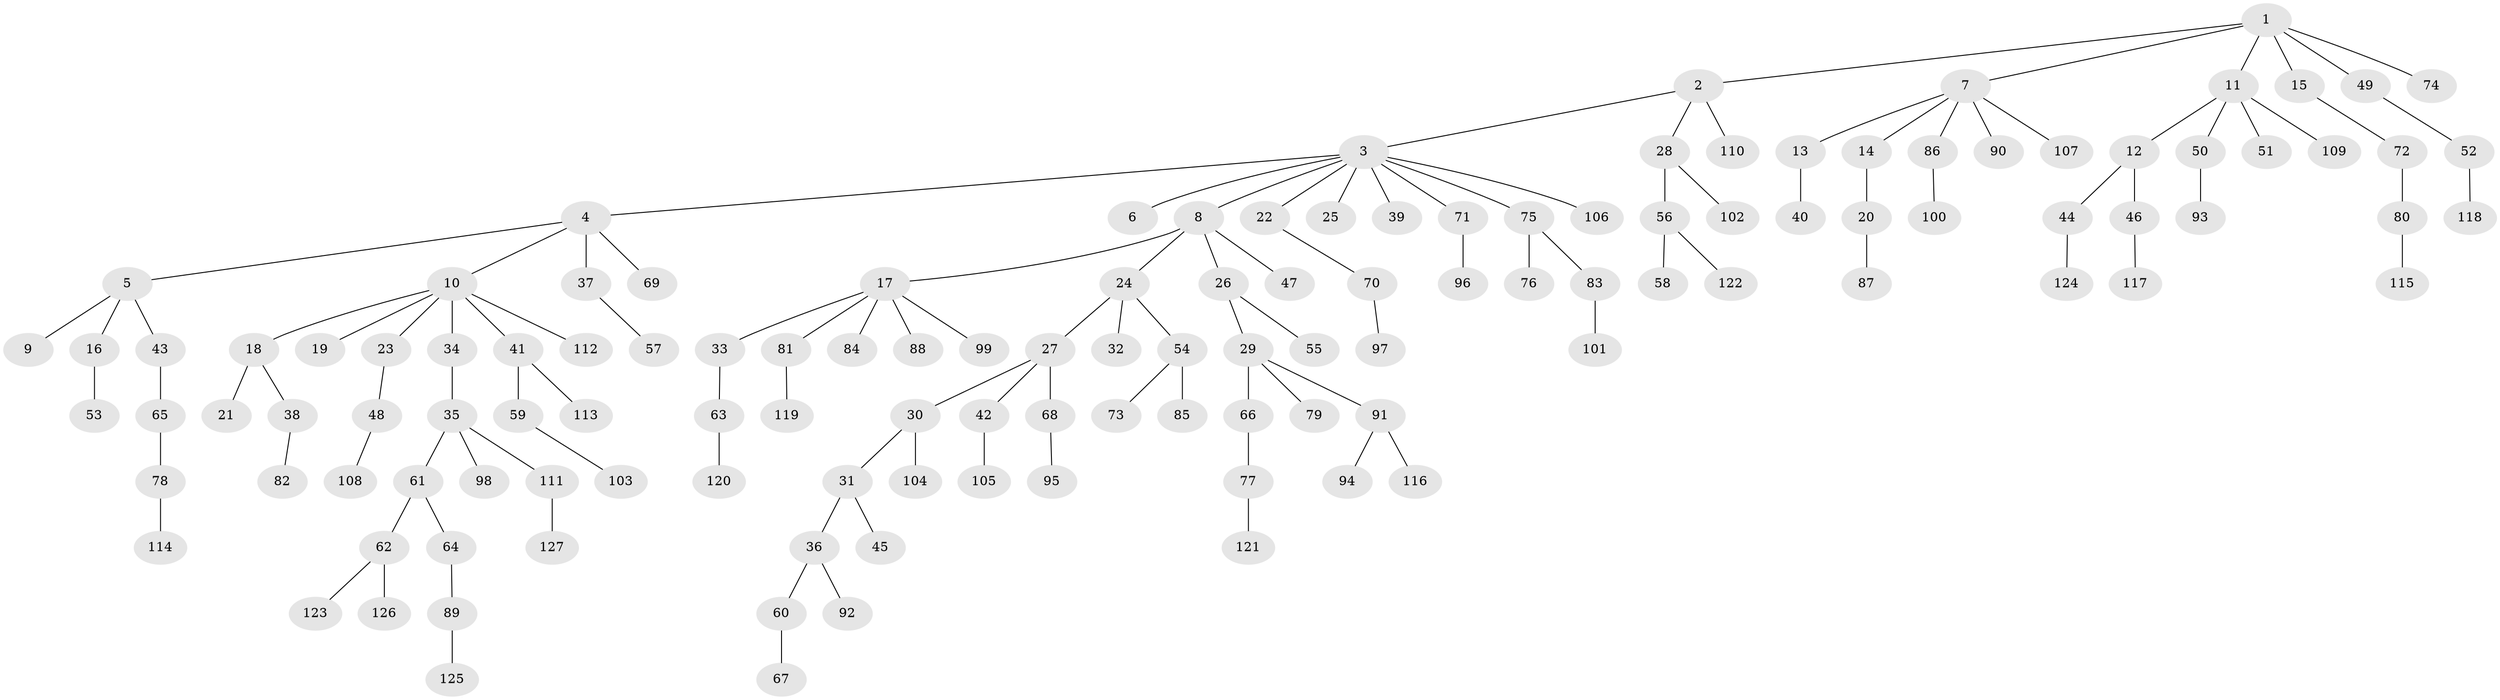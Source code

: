 // Generated by graph-tools (version 1.1) at 2025/52/03/09/25 04:52:46]
// undirected, 127 vertices, 126 edges
graph export_dot {
graph [start="1"]
  node [color=gray90,style=filled];
  1;
  2;
  3;
  4;
  5;
  6;
  7;
  8;
  9;
  10;
  11;
  12;
  13;
  14;
  15;
  16;
  17;
  18;
  19;
  20;
  21;
  22;
  23;
  24;
  25;
  26;
  27;
  28;
  29;
  30;
  31;
  32;
  33;
  34;
  35;
  36;
  37;
  38;
  39;
  40;
  41;
  42;
  43;
  44;
  45;
  46;
  47;
  48;
  49;
  50;
  51;
  52;
  53;
  54;
  55;
  56;
  57;
  58;
  59;
  60;
  61;
  62;
  63;
  64;
  65;
  66;
  67;
  68;
  69;
  70;
  71;
  72;
  73;
  74;
  75;
  76;
  77;
  78;
  79;
  80;
  81;
  82;
  83;
  84;
  85;
  86;
  87;
  88;
  89;
  90;
  91;
  92;
  93;
  94;
  95;
  96;
  97;
  98;
  99;
  100;
  101;
  102;
  103;
  104;
  105;
  106;
  107;
  108;
  109;
  110;
  111;
  112;
  113;
  114;
  115;
  116;
  117;
  118;
  119;
  120;
  121;
  122;
  123;
  124;
  125;
  126;
  127;
  1 -- 2;
  1 -- 7;
  1 -- 11;
  1 -- 15;
  1 -- 49;
  1 -- 74;
  2 -- 3;
  2 -- 28;
  2 -- 110;
  3 -- 4;
  3 -- 6;
  3 -- 8;
  3 -- 22;
  3 -- 25;
  3 -- 39;
  3 -- 71;
  3 -- 75;
  3 -- 106;
  4 -- 5;
  4 -- 10;
  4 -- 37;
  4 -- 69;
  5 -- 9;
  5 -- 16;
  5 -- 43;
  7 -- 13;
  7 -- 14;
  7 -- 86;
  7 -- 90;
  7 -- 107;
  8 -- 17;
  8 -- 24;
  8 -- 26;
  8 -- 47;
  10 -- 18;
  10 -- 19;
  10 -- 23;
  10 -- 34;
  10 -- 41;
  10 -- 112;
  11 -- 12;
  11 -- 50;
  11 -- 51;
  11 -- 109;
  12 -- 44;
  12 -- 46;
  13 -- 40;
  14 -- 20;
  15 -- 72;
  16 -- 53;
  17 -- 33;
  17 -- 81;
  17 -- 84;
  17 -- 88;
  17 -- 99;
  18 -- 21;
  18 -- 38;
  20 -- 87;
  22 -- 70;
  23 -- 48;
  24 -- 27;
  24 -- 32;
  24 -- 54;
  26 -- 29;
  26 -- 55;
  27 -- 30;
  27 -- 42;
  27 -- 68;
  28 -- 56;
  28 -- 102;
  29 -- 66;
  29 -- 79;
  29 -- 91;
  30 -- 31;
  30 -- 104;
  31 -- 36;
  31 -- 45;
  33 -- 63;
  34 -- 35;
  35 -- 61;
  35 -- 98;
  35 -- 111;
  36 -- 60;
  36 -- 92;
  37 -- 57;
  38 -- 82;
  41 -- 59;
  41 -- 113;
  42 -- 105;
  43 -- 65;
  44 -- 124;
  46 -- 117;
  48 -- 108;
  49 -- 52;
  50 -- 93;
  52 -- 118;
  54 -- 73;
  54 -- 85;
  56 -- 58;
  56 -- 122;
  59 -- 103;
  60 -- 67;
  61 -- 62;
  61 -- 64;
  62 -- 123;
  62 -- 126;
  63 -- 120;
  64 -- 89;
  65 -- 78;
  66 -- 77;
  68 -- 95;
  70 -- 97;
  71 -- 96;
  72 -- 80;
  75 -- 76;
  75 -- 83;
  77 -- 121;
  78 -- 114;
  80 -- 115;
  81 -- 119;
  83 -- 101;
  86 -- 100;
  89 -- 125;
  91 -- 94;
  91 -- 116;
  111 -- 127;
}
